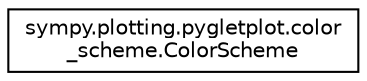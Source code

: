 digraph "Graphical Class Hierarchy"
{
 // LATEX_PDF_SIZE
  edge [fontname="Helvetica",fontsize="10",labelfontname="Helvetica",labelfontsize="10"];
  node [fontname="Helvetica",fontsize="10",shape=record];
  rankdir="LR";
  Node0 [label="sympy.plotting.pygletplot.color\l_scheme.ColorScheme",height=0.2,width=0.4,color="black", fillcolor="white", style="filled",URL="$classsympy_1_1plotting_1_1pygletplot_1_1color__scheme_1_1ColorScheme.html",tooltip=" "];
}
